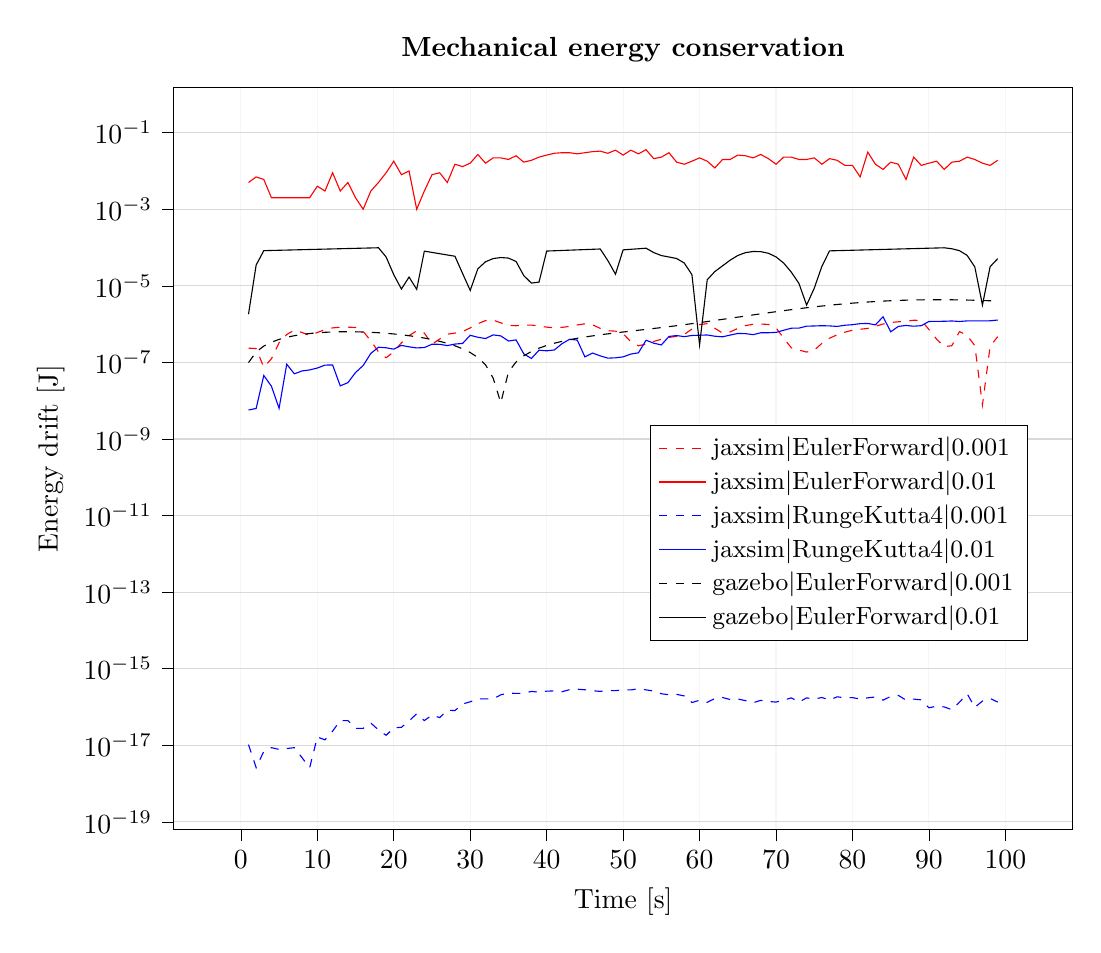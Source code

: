 % This file was created with tikzplotlib v0.10.1.
\begin{tikzpicture}

\begin{axis}[
title=\textbf{Mechanical energy conservation},
legend cell align={left},
legend style={
    font=\small,
    at={(0.95,0.4)},
    anchor=east,
},
width=13cm,
height=11cm,
log basis y={10},
tick align=outside,
tick pos=left,
x grid style={gray!7},
y grid style={gray!30},
xlabel={Time [s]},
ylabel={Energy drift [J]},
xmajorgrids,
xtick style={color=black},
ymajorgrids,
ymode=log,
ytick style={color=black}
]

% EULER

\addplot [color=red, style=dashed]
table {%
0 0
1 2.359e-07
2 2.302e-07
3 7.449e-08
4 1.246e-07
5 3.257e-07
6 5.348e-07
7 6.988e-07
8 6.046e-07
9 5.059e-07
10 6.053e-07
11 7.184e-07
12 7.975e-07
13 8.283e-07
14 8.339e-07
15 8.173e-07
16 6.462e-07
17 3.663e-07
18 1.889e-07
19 1.324e-07
20 1.9e-07
21 3.251e-07
22 5.013e-07
23 6.695e-07
24 5.848e-07
25 2.998e-07
26 4.085e-07
27 5.454e-07
28 5.834e-07
29 6.402e-07
30 7.967e-07
31 1.025e-06
32 1.236e-06
33 1.268e-06
34 1.084e-06
35 9.286e-07
36 9.076e-07
37 9.407e-07
38 9.445e-07
39 8.953e-07
40 8.339e-07
41 8.066e-07
42 8.231e-07
43 8.732e-07
44 9.496e-07
45 1.02e-06
46 9.579e-07
47 7.769e-07
48 6.727e-07
49 6.563e-07
50 5.61e-07
51 3.489e-07
52 2.728e-07
53 3.006e-07
54 3.532e-07
55 4.019e-07
56 4.51e-07
57 4.798e-07
58 5.404e-07
59 7.435e-07
60 9.746e-07
61 1.029e-06
62 7.773e-07
63 5.852e-07
64 6.254e-07
65 7.724e-07
66 9.148e-07
67 9.913e-07
68 1.004e-06
69 9.83e-07
70 7.993e-07
71 4.295e-07
72 2.403e-07
73 2.105e-07
74 1.862e-07
75 2.083e-07
76 3.152e-07
77 4.291e-07
78 5.269e-07
79 6.164e-07
80 6.946e-07
81 7.361e-07
82 7.729e-07
83 8.778e-07
84 1.008e-06
85 1.104e-06
86 1.152e-06
87 1.189e-06
88 1.264e-06
89 1.248e-06
90 7.268e-07
91 4.044e-07
92 2.583e-07
93 2.737e-07
94 6.405e-07
95 5.025e-07
96 2.75e-07
97 7.783e-09
98 2.636e-07
99 4.712e-07
};
\addlegendentry{jaxsim$|$EulerForward$|$0.001}
\addplot [color=red]
table {%
0 0
1 0.005
2 0.007
3 0.006
4 0.002
5 0.0
6 0.002
7 0.0
8 0.0
9 0.002
10 0.004
11 0.003
12 0.009
13 0.003
14 0.005
15 0.002
16 0.001
17 0.003
18 0.005
19 0.009
20 0.018
21 0.008
22 0.01
23 0.001
24 0.003
25 0.008
26 0.009
27 0.005
28 0.015
29 0.013
30 0.016
31 0.027
32 0.016
33 0.022
34 0.022
35 0.02
36 0.025
37 0.017
38 0.019
39 0.023
40 0.026
41 0.029
42 0.03
43 0.03
44 0.028
45 0.03
46 0.032
47 0.033
48 0.029
49 0.035
50 0.026
51 0.035
52 0.028
53 0.036
54 0.021
55 0.023
56 0.03
57 0.017
58 0.015
59 0.018
60 0.022
61 0.018
62 0.012
63 0.02
64 0.02
65 0.026
66 0.025
67 0.022
68 0.027
69 0.021
70 0.015
71 0.023
72 0.023
73 0.02
74 0.02
75 0.022
76 0.015
77 0.021
78 0.019
79 0.014
80 0.014
81 0.007
82 0.031
83 0.015
84 0.011
85 0.017
86 0.015
87 0.006
88 0.023
89 0.014
90 0.016
91 0.018
92 0.011
93 0.017
94 0.018
95 0.023
96 0.02
97 0.016
98 0.014
99 0.019
};

% JAXSIM RK4

\addlegendentry{jaxsim$|$EulerForward$|$0.01}
\addplot [color=blue, style=dashed]
table {%
0 0
1 1.041e-17
2 2.602e-18
3 6.939e-18
4 8.674e-18
5 7.806e-18
6 0
7 8.674e-18
8 0
9 2.602e-18
10 1.648e-17
11 1.388e-17
12 2.342e-17
13 4.424e-17
14 4.424e-17
15 2.776e-17
16 2.776e-17
17 3.816e-17
18 2.515e-17
19 1.821e-17
20 2.862e-17
21 2.949e-17
22 4.337e-17
23 6.679e-17
24 4.424e-17
25 6.158e-17
26 5.291e-17
27 8.24e-17
28 8.066e-17
29 1.197e-16
30 1.37e-16
31 1.622e-16
32 1.631e-16
33 1.631e-16
34 2.082e-16
35 2.307e-16
36 2.264e-16
37 2.264e-16
38 2.559e-16
39 2.437e-16
40 2.593e-16
41 2.637e-16
42 2.507e-16
43 2.836e-16
44 2.923e-16
45 2.819e-16
46 2.663e-16
47 2.559e-16
48 2.706e-16
49 2.671e-16
50 2.81e-16
51 2.793e-16
52 3.01e-16
53 2.802e-16
54 2.611e-16
55 2.22e-16
56 2.09e-16
57 2.142e-16
58 1.943e-16
59 1.31e-16
60 1.501e-16
61 1.327e-16
62 1.674e-16
63 1.769e-16
64 1.57e-16
65 1.622e-16
66 1.466e-16
67 1.292e-16
68 1.492e-16
69 1.396e-16
70 1.344e-16
71 1.509e-16
72 1.735e-16
73 1.344e-16
74 1.735e-16
75 1.622e-16
76 1.769e-16
77 1.527e-16
78 1.847e-16
79 1.735e-16
80 1.761e-16
81 1.613e-16
82 1.735e-16
83 1.83e-16
84 1.509e-16
85 1.891e-16
86 2.004e-16
87 1.518e-16
88 1.613e-16
89 1.535e-16
90 9.541e-17
91 1.05e-16
92 1.006e-16
93 8.5e-17
94 1.336e-16
95 2.212e-16
96 9.801e-17
97 1.431e-16
98 1.674e-16
99 1.344e-16
};
\addlegendentry{jaxsim$|$RungeKutta4$|$0.001}
\addplot [color=blue]
table {%
0 0
1 5.712e-09
2 6.272e-09
3 4.56e-08
4 2.388e-08
5 6.328e-09
6 8.986e-08
7 5.034e-08
8 5.995e-08
9 6.363e-08
10 7.131e-08
11 8.515e-08
12 8.59e-08
13 2.441e-08
14 2.964e-08
15 5.444e-08
16 8.304e-08
17 1.721e-07
18 2.492e-07
19 2.412e-07
20 2.221e-07
21 2.78e-07
22 2.557e-07
23 2.394e-07
24 2.443e-07
25 2.988e-07
26 2.967e-07
27 2.753e-07
28 3.015e-07
29 3.129e-07
30 5.113e-07
31 4.541e-07
32 4.209e-07
33 5.237e-07
34 4.927e-07
35 3.618e-07
36 3.879e-07
37 1.678e-07
38 1.268e-07
39 2.083e-07
40 2.01e-07
41 2.112e-07
42 3.077e-07
43 4.023e-07
44 3.839e-07
45 1.395e-07
46 1.757e-07
47 1.485e-07
48 1.293e-07
49 1.319e-07
50 1.396e-07
51 1.65e-07
52 1.783e-07
53 3.797e-07
54 3.181e-07
55 2.867e-07
56 4.767e-07
57 5.031e-07
58 4.71e-07
59 5.056e-07
60 5.132e-07
61 5.208e-07
62 4.836e-07
63 4.667e-07
64 5.177e-07
65 5.713e-07
66 5.652e-07
67 5.302e-07
68 5.944e-07
69 5.965e-07
70 6.082e-07
71 6.924e-07
72 7.827e-07
73 7.878e-07
74 8.85e-07
75 8.952e-07
76 9.105e-07
77 8.986e-07
78 8.711e-07
79 9.346e-07
80 9.676e-07
81 1.028e-06
82 1.043e-06
83 9.563e-07
84 1.561e-06
85 6.305e-07
86 8.728e-07
87 9.227e-07
88 8.831e-07
89 9.119e-07
90 1.173e-06
91 1.182e-06
92 1.187e-06
93 1.21e-06
94 1.173e-06
95 1.215e-06
96 1.22e-06
97 1.217e-06
98 1.222e-06
99 1.281e-06
};
\addlegendentry{jaxsim$|$RungeKutta4$|$0.01}

% GAZEBO DART

\addplot [color=black, style=dashed]
table {%
0 0
1 9.876e-08
2 1.877e-07
3 2.672e-07
4 3.376e-07
5 3.995e-07
6 4.531e-07
7 4.989e-07
8 5.373e-07
9 5.686e-07
10 5.934e-07
11 6.119e-07
12 6.245e-07
13 6.316e-07
14 6.335e-07
15 6.306e-07
16 6.232e-07
17 6.115e-07
18 5.959e-07
19 5.766e-07
20 5.538e-07
21 5.278e-07
22 4.988e-07
23 4.67e-07
24 4.325e-07
25 3.955e-07
26 3.563e-07
27 3.15e-07
28 2.719e-07
29 2.272e-07
30 1.813e-07
31 1.344e-07
32 8.68e-08
33 3.895e-08
34 8.832e-09
35 5.622e-08
36 1.029e-07
37 1.485e-07
38 1.929e-07
39 2.359e-07
40 2.773e-07
41 3.171e-07
42 3.552e-07
43 3.917e-07
44 4.268e-07
45 4.607e-07
46 4.936e-07
47 5.258e-07
48 5.578e-07
49 5.899e-07
50 6.227e-07
51 6.565e-07
52 6.919e-07
53 7.294e-07
54 7.696e-07
55 8.13e-07
56 8.601e-07
57 9.114e-07
58 9.674e-07
59 1.029e-06
60 1.095e-06
61 1.168e-06
62 1.247e-06
63 1.332e-06
64 1.424e-06
65 1.523e-06
66 1.629e-06
67 1.741e-06
68 1.859e-06
69 1.984e-06
70 2.114e-06
71 2.249e-06
72 2.389e-06
73 2.532e-06
74 2.677e-06
75 2.824e-06
76 2.971e-06
77 3.117e-06
78 3.26e-06
79 3.4e-06
80 3.534e-06
81 3.662e-06
82 3.782e-06
83 3.893e-06
84 3.994e-06
85 4.083e-06
86 4.16e-06
87 4.224e-06
88 4.275e-06
89 4.312e-06
90 4.335e-06
91 4.345e-06
92 4.341e-06
93 4.324e-06
94 4.295e-06
95 4.255e-06
96 4.204e-06
97 4.144e-06
98 4.076e-06
99 4.001e-06
};
\addlegendentry{gazebo$|$EulerForward$|$0.001}
\addplot [color=black]
table {%
0 0
1 1.816e-06
2 3.491e-05
3 8.302e-05
4 0.0
5 0.0
6 0.0
7 0.0
8 0.0
9 0.0
10 0.0
11 0.0
12 0.0
13 0.0
14 0.0
15 0.0
16 0.0
17 0.0
18 9.877e-05
19 5.672e-05
20 1.957e-05
21 8.265e-06
22 1.694e-05
23 8.109e-06
24 8.062e-05
25 0.0
26 0.0
27 0.0
28 5.927e-05
29 2.109e-05
30 7.606e-06
31 2.787e-05
32 4.255e-05
33 5.155e-05
34 5.49e-05
35 5.311e-05
36 4.324e-05
37 1.856e-05
38 1.181e-05
39 1.251e-05
40 8.104e-05
41 0.0
42 0.0
43 0.0
44 0.0
45 0.0
46 0.0
47 9.173e-05
48 4.583e-05
49 2.015e-05
50 8.707e-05
51 0.0
52 0.0
53 9.617e-05
54 7.401e-05
55 6.182e-05
56 5.665e-05
57 5.175e-05
58 3.938e-05
59 1.957e-05
60 2.861e-07
61 1.44e-05
62 2.365e-05
63 3.327e-05
64 4.686e-05
65 6.212e-05
66 7.357e-05
67 7.897e-05
68 7.818e-05
69 7.09e-05
70 5.711e-05
71 3.928e-05
72 2.28e-05
73 1.15e-05
74 3.141e-06
75 8.684e-06
76 3.243e-05
77 8.199e-05
78 0.0
79 0.0
80 0.0
81 0.0
82 0.0
83 0.0
84 0.0
85 0.0
86 0.0
87 0.0
88 0.0
89 0.0
90 0.0
91 0.0
92 9.862e-05
93 9.305e-05
94 8.275e-05
95 6.239e-05
96 3.121e-05
97 3.157e-06
98 3.156e-05
99 5.124e-05
};
\addlegendentry{gazebo$|$EulerForward$|$0.01}
\end{axis}

\end{tikzpicture}
